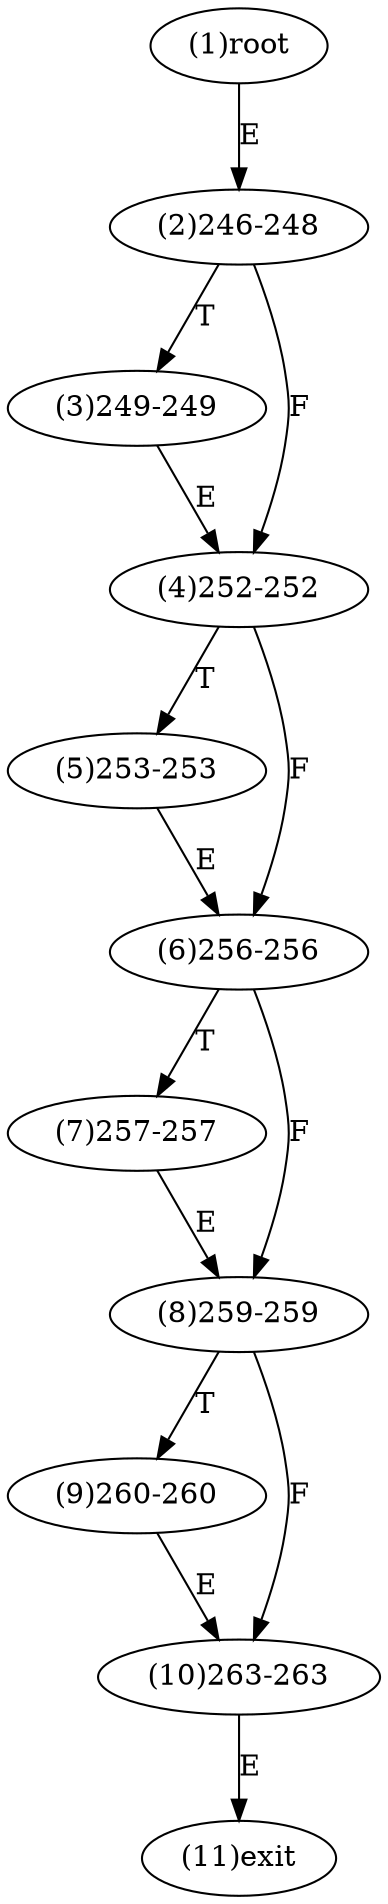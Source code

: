 digraph "" { 
1[ label="(1)root"];
2[ label="(2)246-248"];
3[ label="(3)249-249"];
4[ label="(4)252-252"];
5[ label="(5)253-253"];
6[ label="(6)256-256"];
7[ label="(7)257-257"];
8[ label="(8)259-259"];
9[ label="(9)260-260"];
10[ label="(10)263-263"];
11[ label="(11)exit"];
1->2[ label="E"];
2->4[ label="F"];
2->3[ label="T"];
3->4[ label="E"];
4->6[ label="F"];
4->5[ label="T"];
5->6[ label="E"];
6->8[ label="F"];
6->7[ label="T"];
7->8[ label="E"];
8->10[ label="F"];
8->9[ label="T"];
9->10[ label="E"];
10->11[ label="E"];
}